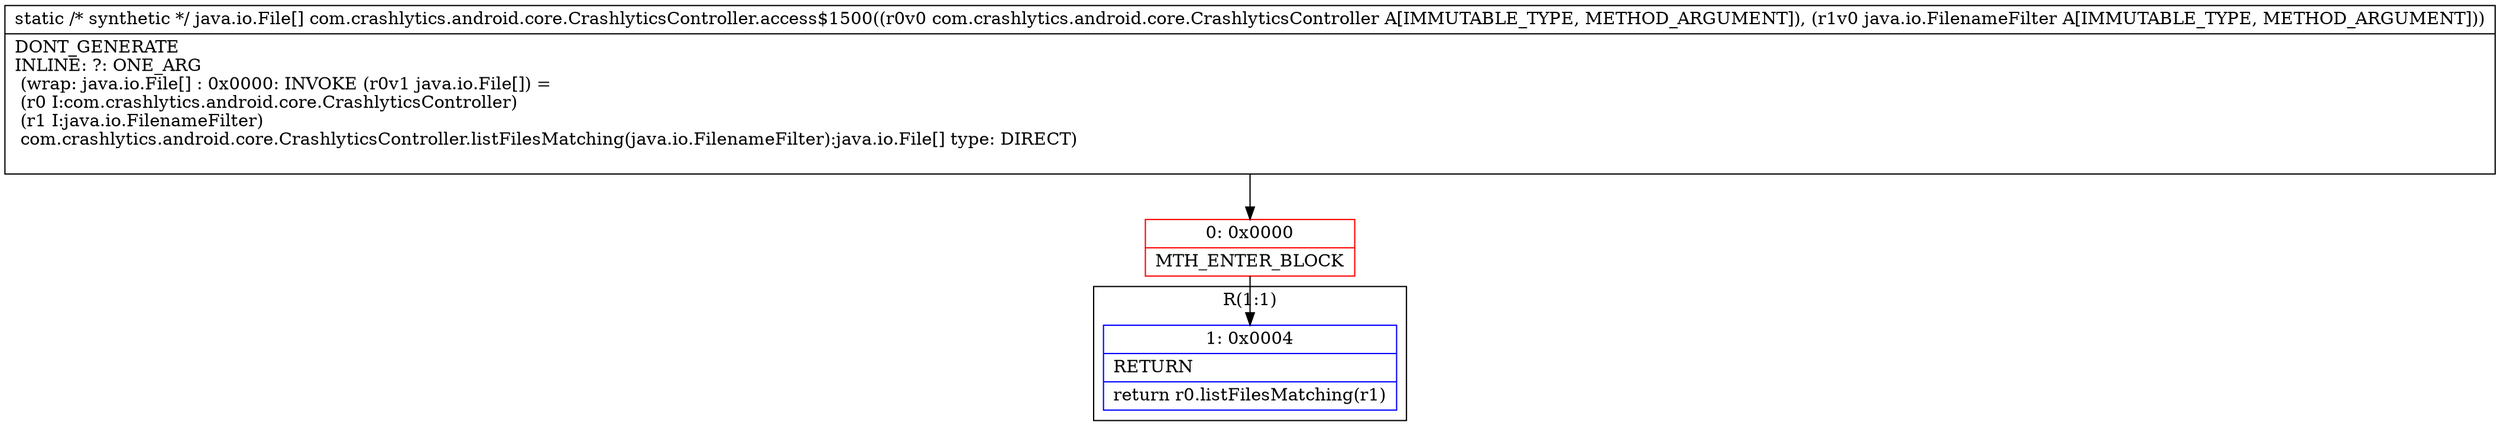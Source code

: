 digraph "CFG forcom.crashlytics.android.core.CrashlyticsController.access$1500(Lcom\/crashlytics\/android\/core\/CrashlyticsController;Ljava\/io\/FilenameFilter;)[Ljava\/io\/File;" {
subgraph cluster_Region_1636303884 {
label = "R(1:1)";
node [shape=record,color=blue];
Node_1 [shape=record,label="{1\:\ 0x0004|RETURN\l|return r0.listFilesMatching(r1)\l}"];
}
Node_0 [shape=record,color=red,label="{0\:\ 0x0000|MTH_ENTER_BLOCK\l}"];
MethodNode[shape=record,label="{static \/* synthetic *\/ java.io.File[] com.crashlytics.android.core.CrashlyticsController.access$1500((r0v0 com.crashlytics.android.core.CrashlyticsController A[IMMUTABLE_TYPE, METHOD_ARGUMENT]), (r1v0 java.io.FilenameFilter A[IMMUTABLE_TYPE, METHOD_ARGUMENT]))  | DONT_GENERATE\lINLINE: ?: ONE_ARG  \l  (wrap: java.io.File[] : 0x0000: INVOKE  (r0v1 java.io.File[]) = \l  (r0 I:com.crashlytics.android.core.CrashlyticsController)\l  (r1 I:java.io.FilenameFilter)\l com.crashlytics.android.core.CrashlyticsController.listFilesMatching(java.io.FilenameFilter):java.io.File[] type: DIRECT)\l\l}"];
MethodNode -> Node_0;
Node_0 -> Node_1;
}

